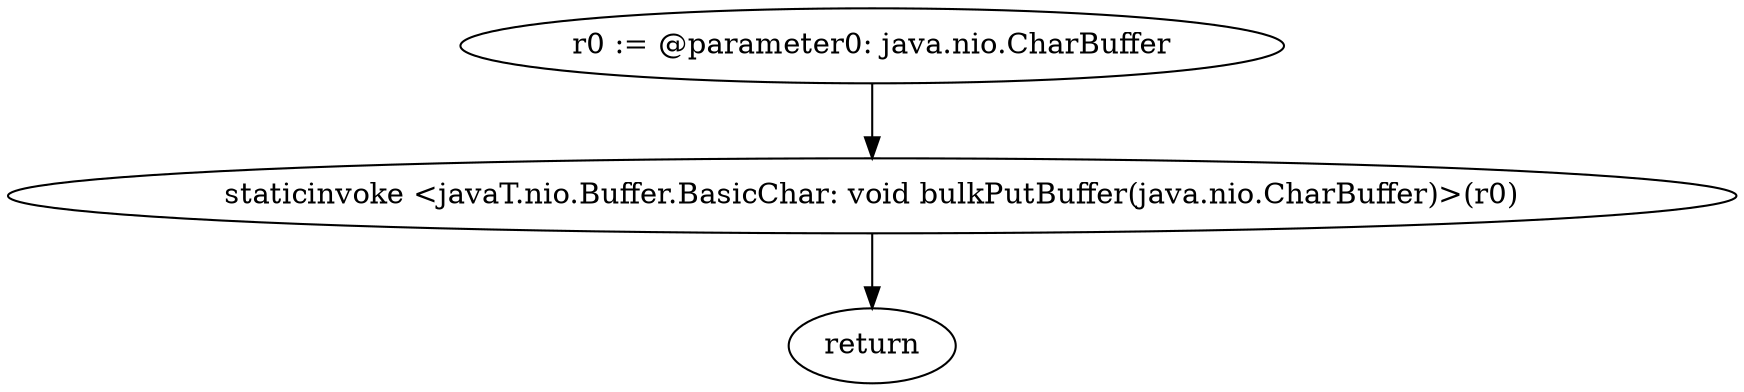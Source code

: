 digraph "unitGraph" {
    "r0 := @parameter0: java.nio.CharBuffer"
    "staticinvoke <javaT.nio.Buffer.BasicChar: void bulkPutBuffer(java.nio.CharBuffer)>(r0)"
    "return"
    "r0 := @parameter0: java.nio.CharBuffer"->"staticinvoke <javaT.nio.Buffer.BasicChar: void bulkPutBuffer(java.nio.CharBuffer)>(r0)";
    "staticinvoke <javaT.nio.Buffer.BasicChar: void bulkPutBuffer(java.nio.CharBuffer)>(r0)"->"return";
}

